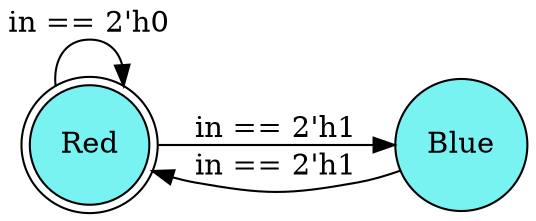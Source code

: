digraph Color {
    rankdir=LR;

    node [shape=doublecircle, label="Red", style=filled, fillcolor="#79F2F2"] Red;
    node [shape=circle, label="Blue", style=filled, fillcolor="#79F2F2"] Blue;

    Blue    ->  Red [ label = "in == 2'h1" ];
    Red    ->  Red [ label = "in == 2'h0" ];
    Red    ->  Blue [ label = "in == 2'h1" ];
}
